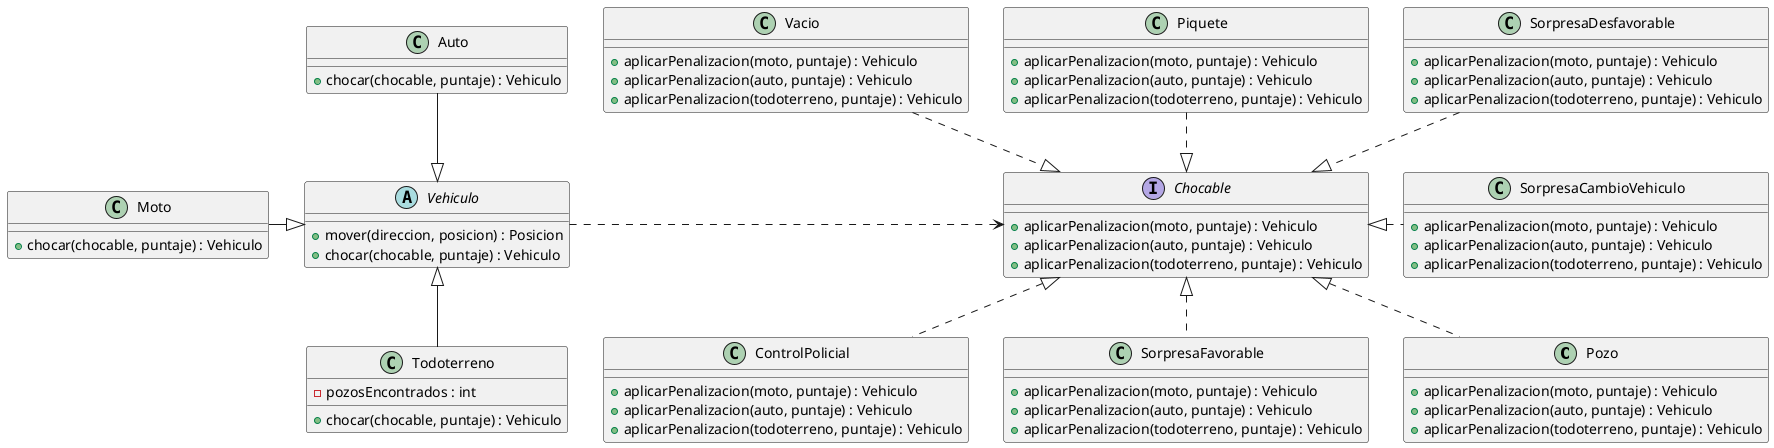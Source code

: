 @startuml


class Pozo {
    +  aplicarPenalizacion(moto, puntaje) : Vehiculo
    +  aplicarPenalizacion(auto, puntaje) : Vehiculo
    +  aplicarPenalizacion(todoterreno, puntaje) : Vehiculo
}

class Vacio {
    +  aplicarPenalizacion(moto, puntaje) : Vehiculo
    +  aplicarPenalizacion(auto, puntaje) : Vehiculo
    +  aplicarPenalizacion(todoterreno, puntaje) : Vehiculo
}

class Piquete { 
    +  aplicarPenalizacion(moto, puntaje) : Vehiculo
    +  aplicarPenalizacion(auto, puntaje) : Vehiculo
    +  aplicarPenalizacion(todoterreno, puntaje) : Vehiculo
}

class ControlPolicial {
    +  aplicarPenalizacion(moto, puntaje) : Vehiculo
    +  aplicarPenalizacion(auto, puntaje) : Vehiculo
    +  aplicarPenalizacion(todoterreno, puntaje) : Vehiculo
}

class SorpresaFavorable {
    +  aplicarPenalizacion(moto, puntaje) : Vehiculo
    +  aplicarPenalizacion(auto, puntaje) : Vehiculo
    +  aplicarPenalizacion(todoterreno, puntaje) : Vehiculo
}

class SorpresaDesfavorable {
    +  aplicarPenalizacion(moto, puntaje) : Vehiculo
    +  aplicarPenalizacion(auto, puntaje) : Vehiculo
    +  aplicarPenalizacion(todoterreno, puntaje) : Vehiculo
}

class SorpresaCambioVehiculo {
    +  aplicarPenalizacion(moto, puntaje) : Vehiculo
    +  aplicarPenalizacion(auto, puntaje) : Vehiculo
    +  aplicarPenalizacion(todoterreno, puntaje) : Vehiculo
}

class Auto {
    + chocar(chocable, puntaje) : Vehiculo
}

class Moto {
    + chocar(chocable, puntaje) : Vehiculo
}

class Todoterreno {
    - pozosEncontrados : int
    + chocar(chocable, puntaje) : Vehiculo
}

abstract class Vehiculo {
    + mover(direccion, posicion) : Posicion
    + chocar(chocable, puntaje) : Vehiculo
}

interface Chocable {
    + aplicarPenalizacion(moto, puntaje) : Vehiculo
    + aplicarPenalizacion(auto, puntaje) : Vehiculo
    + aplicarPenalizacion(todoterreno, puntaje) : Vehiculo
}

Chocable <|.. Pozo
Vacio ..|> Chocable
Piquete ..|> Chocable
SorpresaDesfavorable ..|> Chocable
Chocable <|. SorpresaCambioVehiculo
Chocable <|.. SorpresaFavorable
Chocable <|.. ControlPolicial

Vehiculo <|-- Todoterreno
Auto --|> Vehiculo
Moto -|> Vehiculo

Vehiculo .> Chocable




@enduml
